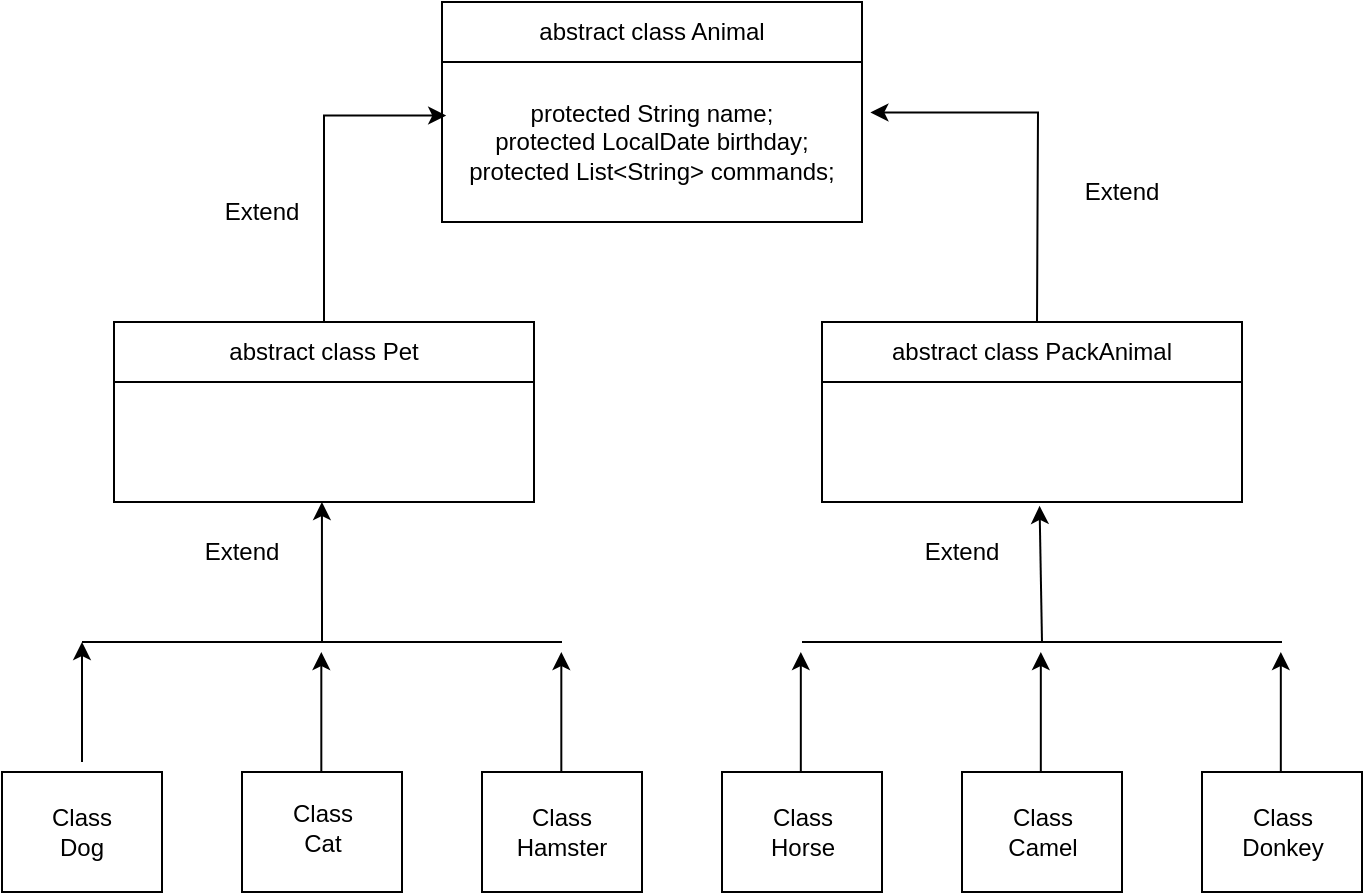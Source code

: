 <mxfile version="21.3.4" type="device">
  <diagram id="C5RBs43oDa-KdzZeNtuy" name="Page-1">
    <mxGraphModel dx="1046" dy="641" grid="1" gridSize="10" guides="1" tooltips="1" connect="1" arrows="1" fold="1" page="1" pageScale="1" pageWidth="827" pageHeight="1169" math="0" shadow="0">
      <root>
        <mxCell id="WIyWlLk6GJQsqaUBKTNV-0" />
        <mxCell id="WIyWlLk6GJQsqaUBKTNV-1" parent="WIyWlLk6GJQsqaUBKTNV-0" />
        <mxCell id="oNhzkfZ4SD26EF_EiLv--9" value="" style="rounded=0;whiteSpace=wrap;html=1;" vertex="1" parent="WIyWlLk6GJQsqaUBKTNV-1">
          <mxGeometry x="40" y="425" width="80" height="60" as="geometry" />
        </mxCell>
        <mxCell id="oNhzkfZ4SD26EF_EiLv--1" value="abstract class Animal" style="swimlane;fontStyle=0;childLayout=stackLayout;horizontal=1;startSize=30;horizontalStack=0;resizeParent=1;resizeParentMax=0;resizeLast=0;collapsible=1;marginBottom=0;whiteSpace=wrap;html=1;" vertex="1" parent="WIyWlLk6GJQsqaUBKTNV-1">
          <mxGeometry x="260" y="40" width="210" height="110" as="geometry" />
        </mxCell>
        <mxCell id="oNhzkfZ4SD26EF_EiLv--2" value="&lt;div style=&quot;&quot;&gt;&lt;span style=&quot;background-color: initial;&quot;&gt;protected String name;&lt;/span&gt;&lt;/div&gt;&lt;div style=&quot;&quot;&gt;&lt;span style=&quot;background-color: initial;&quot;&gt;protected LocalDate birthday;&lt;/span&gt;&lt;/div&gt;protected List&amp;lt;String&amp;gt; commands;" style="text;strokeColor=none;fillColor=none;align=center;verticalAlign=middle;spacingLeft=4;spacingRight=4;overflow=hidden;points=[[0,0.5],[1,0.5]];portConstraint=eastwest;rotatable=0;whiteSpace=wrap;html=1;" vertex="1" parent="oNhzkfZ4SD26EF_EiLv--1">
          <mxGeometry y="30" width="210" height="80" as="geometry" />
        </mxCell>
        <mxCell id="oNhzkfZ4SD26EF_EiLv--5" value="Class&lt;br&gt;Dog" style="text;html=1;strokeColor=none;fillColor=none;align=center;verticalAlign=middle;whiteSpace=wrap;rounded=0;" vertex="1" parent="WIyWlLk6GJQsqaUBKTNV-1">
          <mxGeometry x="45" y="430" width="70" height="50" as="geometry" />
        </mxCell>
        <mxCell id="oNhzkfZ4SD26EF_EiLv--22" style="edgeStyle=orthogonalEdgeStyle;rounded=0;orthogonalLoop=1;jettySize=auto;html=1;entryX=0.01;entryY=0.335;entryDx=0;entryDy=0;entryPerimeter=0;" edge="1" parent="WIyWlLk6GJQsqaUBKTNV-1" source="oNhzkfZ4SD26EF_EiLv--7" target="oNhzkfZ4SD26EF_EiLv--2">
          <mxGeometry relative="1" as="geometry">
            <mxPoint x="250" y="90" as="targetPoint" />
          </mxGeometry>
        </mxCell>
        <mxCell id="oNhzkfZ4SD26EF_EiLv--7" value="abstract class Pet" style="swimlane;fontStyle=0;childLayout=stackLayout;horizontal=1;startSize=30;horizontalStack=0;resizeParent=1;resizeParentMax=0;resizeLast=0;collapsible=1;marginBottom=0;whiteSpace=wrap;html=1;" vertex="1" parent="WIyWlLk6GJQsqaUBKTNV-1">
          <mxGeometry x="96" y="200" width="210" height="90" as="geometry" />
        </mxCell>
        <mxCell id="oNhzkfZ4SD26EF_EiLv--8" value="&lt;div style=&quot;&quot;&gt;&lt;/div&gt;" style="text;strokeColor=none;fillColor=none;align=center;verticalAlign=middle;spacingLeft=4;spacingRight=4;overflow=hidden;points=[[0,0.5],[1,0.5]];portConstraint=eastwest;rotatable=0;whiteSpace=wrap;html=1;" vertex="1" parent="oNhzkfZ4SD26EF_EiLv--7">
          <mxGeometry y="30" width="210" height="60" as="geometry" />
        </mxCell>
        <mxCell id="oNhzkfZ4SD26EF_EiLv--12" value="" style="endArrow=classic;html=1;rounded=0;entryX=0.495;entryY=1;entryDx=0;entryDy=0;entryPerimeter=0;" edge="1" parent="WIyWlLk6GJQsqaUBKTNV-1" target="oNhzkfZ4SD26EF_EiLv--8">
          <mxGeometry width="50" height="50" relative="1" as="geometry">
            <mxPoint x="200" y="360" as="sourcePoint" />
            <mxPoint x="200" y="350" as="targetPoint" />
          </mxGeometry>
        </mxCell>
        <mxCell id="oNhzkfZ4SD26EF_EiLv--13" value="" style="endArrow=none;html=1;rounded=0;" edge="1" parent="WIyWlLk6GJQsqaUBKTNV-1">
          <mxGeometry width="50" height="50" relative="1" as="geometry">
            <mxPoint x="80" y="360" as="sourcePoint" />
            <mxPoint x="320" y="360" as="targetPoint" />
          </mxGeometry>
        </mxCell>
        <mxCell id="oNhzkfZ4SD26EF_EiLv--23" style="edgeStyle=orthogonalEdgeStyle;rounded=0;orthogonalLoop=1;jettySize=auto;html=1;exitX=0.5;exitY=0;exitDx=0;exitDy=0;entryX=1.02;entryY=0.315;entryDx=0;entryDy=0;entryPerimeter=0;" edge="1" parent="WIyWlLk6GJQsqaUBKTNV-1" target="oNhzkfZ4SD26EF_EiLv--2">
          <mxGeometry relative="1" as="geometry">
            <mxPoint x="500" y="100" as="targetPoint" />
            <mxPoint x="557.5" y="200" as="sourcePoint" />
          </mxGeometry>
        </mxCell>
        <mxCell id="oNhzkfZ4SD26EF_EiLv--18" value="Extend" style="text;html=1;strokeColor=none;fillColor=none;align=center;verticalAlign=middle;whiteSpace=wrap;rounded=0;" vertex="1" parent="WIyWlLk6GJQsqaUBKTNV-1">
          <mxGeometry x="140" y="130" width="60" height="30" as="geometry" />
        </mxCell>
        <mxCell id="oNhzkfZ4SD26EF_EiLv--19" value="Extend" style="text;html=1;strokeColor=none;fillColor=none;align=center;verticalAlign=middle;whiteSpace=wrap;rounded=0;" vertex="1" parent="WIyWlLk6GJQsqaUBKTNV-1">
          <mxGeometry x="130" y="300" width="60" height="30" as="geometry" />
        </mxCell>
        <mxCell id="oNhzkfZ4SD26EF_EiLv--20" value="Extend" style="text;html=1;strokeColor=none;fillColor=none;align=center;verticalAlign=middle;whiteSpace=wrap;rounded=0;" vertex="1" parent="WIyWlLk6GJQsqaUBKTNV-1">
          <mxGeometry x="490" y="300" width="60" height="30" as="geometry" />
        </mxCell>
        <mxCell id="oNhzkfZ4SD26EF_EiLv--21" value="Extend" style="text;html=1;strokeColor=none;fillColor=none;align=center;verticalAlign=middle;whiteSpace=wrap;rounded=0;" vertex="1" parent="WIyWlLk6GJQsqaUBKTNV-1">
          <mxGeometry x="570" y="120" width="60" height="30" as="geometry" />
        </mxCell>
        <mxCell id="oNhzkfZ4SD26EF_EiLv--25" value="" style="endArrow=none;html=1;rounded=0;" edge="1" parent="WIyWlLk6GJQsqaUBKTNV-1">
          <mxGeometry width="50" height="50" relative="1" as="geometry">
            <mxPoint x="440" y="360" as="sourcePoint" />
            <mxPoint x="680" y="360" as="targetPoint" />
          </mxGeometry>
        </mxCell>
        <mxCell id="oNhzkfZ4SD26EF_EiLv--26" value="" style="rounded=0;whiteSpace=wrap;html=1;" vertex="1" parent="WIyWlLk6GJQsqaUBKTNV-1">
          <mxGeometry x="160" y="425" width="80" height="60" as="geometry" />
        </mxCell>
        <mxCell id="oNhzkfZ4SD26EF_EiLv--27" value="" style="rounded=0;whiteSpace=wrap;html=1;" vertex="1" parent="WIyWlLk6GJQsqaUBKTNV-1">
          <mxGeometry x="280" y="425" width="80" height="60" as="geometry" />
        </mxCell>
        <mxCell id="oNhzkfZ4SD26EF_EiLv--30" value="" style="rounded=0;whiteSpace=wrap;html=1;" vertex="1" parent="WIyWlLk6GJQsqaUBKTNV-1">
          <mxGeometry x="400" y="425" width="80" height="60" as="geometry" />
        </mxCell>
        <mxCell id="oNhzkfZ4SD26EF_EiLv--31" value="" style="rounded=0;whiteSpace=wrap;html=1;" vertex="1" parent="WIyWlLk6GJQsqaUBKTNV-1">
          <mxGeometry x="520" y="425" width="80" height="60" as="geometry" />
        </mxCell>
        <mxCell id="oNhzkfZ4SD26EF_EiLv--32" value="" style="rounded=0;whiteSpace=wrap;html=1;" vertex="1" parent="WIyWlLk6GJQsqaUBKTNV-1">
          <mxGeometry x="640" y="425" width="80" height="60" as="geometry" />
        </mxCell>
        <mxCell id="oNhzkfZ4SD26EF_EiLv--34" value="Class&lt;br&gt;Cat" style="text;html=1;strokeColor=none;fillColor=none;align=center;verticalAlign=middle;whiteSpace=wrap;rounded=0;" vertex="1" parent="WIyWlLk6GJQsqaUBKTNV-1">
          <mxGeometry x="171" y="435" width="59" height="35" as="geometry" />
        </mxCell>
        <mxCell id="oNhzkfZ4SD26EF_EiLv--35" value="Class&lt;br&gt;Hamster" style="text;html=1;strokeColor=none;fillColor=none;align=center;verticalAlign=middle;whiteSpace=wrap;rounded=0;" vertex="1" parent="WIyWlLk6GJQsqaUBKTNV-1">
          <mxGeometry x="290" y="440" width="60" height="30" as="geometry" />
        </mxCell>
        <mxCell id="oNhzkfZ4SD26EF_EiLv--36" value="" style="endArrow=classic;html=1;rounded=0;" edge="1" parent="WIyWlLk6GJQsqaUBKTNV-1">
          <mxGeometry width="50" height="50" relative="1" as="geometry">
            <mxPoint x="80" y="420" as="sourcePoint" />
            <mxPoint x="80" y="360" as="targetPoint" />
          </mxGeometry>
        </mxCell>
        <mxCell id="oNhzkfZ4SD26EF_EiLv--38" value="" style="endArrow=classic;html=1;rounded=0;" edge="1" parent="WIyWlLk6GJQsqaUBKTNV-1">
          <mxGeometry width="50" height="50" relative="1" as="geometry">
            <mxPoint x="199.66" y="425" as="sourcePoint" />
            <mxPoint x="199.66" y="365" as="targetPoint" />
          </mxGeometry>
        </mxCell>
        <mxCell id="oNhzkfZ4SD26EF_EiLv--39" value="" style="endArrow=classic;html=1;rounded=0;" edge="1" parent="WIyWlLk6GJQsqaUBKTNV-1">
          <mxGeometry width="50" height="50" relative="1" as="geometry">
            <mxPoint x="319.66" y="425" as="sourcePoint" />
            <mxPoint x="319.66" y="365" as="targetPoint" />
          </mxGeometry>
        </mxCell>
        <mxCell id="oNhzkfZ4SD26EF_EiLv--42" value="" style="endArrow=classic;html=1;rounded=0;" edge="1" parent="WIyWlLk6GJQsqaUBKTNV-1">
          <mxGeometry width="50" height="50" relative="1" as="geometry">
            <mxPoint x="439.41" y="425" as="sourcePoint" />
            <mxPoint x="439.41" y="365" as="targetPoint" />
          </mxGeometry>
        </mxCell>
        <mxCell id="oNhzkfZ4SD26EF_EiLv--43" value="" style="endArrow=classic;html=1;rounded=0;" edge="1" parent="WIyWlLk6GJQsqaUBKTNV-1">
          <mxGeometry width="50" height="50" relative="1" as="geometry">
            <mxPoint x="559.41" y="425" as="sourcePoint" />
            <mxPoint x="559.41" y="365" as="targetPoint" />
          </mxGeometry>
        </mxCell>
        <mxCell id="oNhzkfZ4SD26EF_EiLv--44" value="" style="endArrow=classic;html=1;rounded=0;" edge="1" parent="WIyWlLk6GJQsqaUBKTNV-1">
          <mxGeometry width="50" height="50" relative="1" as="geometry">
            <mxPoint x="679.41" y="425" as="sourcePoint" />
            <mxPoint x="679.41" y="365" as="targetPoint" />
          </mxGeometry>
        </mxCell>
        <mxCell id="oNhzkfZ4SD26EF_EiLv--45" value="abstract class PackAnimal" style="swimlane;fontStyle=0;childLayout=stackLayout;horizontal=1;startSize=30;horizontalStack=0;resizeParent=1;resizeParentMax=0;resizeLast=0;collapsible=1;marginBottom=0;whiteSpace=wrap;html=1;" vertex="1" parent="WIyWlLk6GJQsqaUBKTNV-1">
          <mxGeometry x="450" y="200" width="210" height="90" as="geometry" />
        </mxCell>
        <mxCell id="oNhzkfZ4SD26EF_EiLv--46" value="&lt;div style=&quot;&quot;&gt;&lt;/div&gt;" style="text;strokeColor=none;fillColor=none;align=center;verticalAlign=middle;spacingLeft=4;spacingRight=4;overflow=hidden;points=[[0,0.5],[1,0.5]];portConstraint=eastwest;rotatable=0;whiteSpace=wrap;html=1;" vertex="1" parent="oNhzkfZ4SD26EF_EiLv--45">
          <mxGeometry y="30" width="210" height="60" as="geometry" />
        </mxCell>
        <mxCell id="oNhzkfZ4SD26EF_EiLv--48" value="" style="endArrow=classic;html=1;rounded=0;entryX=0.518;entryY=1.032;entryDx=0;entryDy=0;entryPerimeter=0;" edge="1" parent="WIyWlLk6GJQsqaUBKTNV-1" target="oNhzkfZ4SD26EF_EiLv--46">
          <mxGeometry width="50" height="50" relative="1" as="geometry">
            <mxPoint x="560" y="360" as="sourcePoint" />
            <mxPoint x="530" y="250" as="targetPoint" />
          </mxGeometry>
        </mxCell>
        <mxCell id="oNhzkfZ4SD26EF_EiLv--49" value="Class&lt;br&gt;Horse" style="text;html=1;strokeColor=none;fillColor=none;align=center;verticalAlign=middle;whiteSpace=wrap;rounded=0;" vertex="1" parent="WIyWlLk6GJQsqaUBKTNV-1">
          <mxGeometry x="411" y="437.5" width="59" height="35" as="geometry" />
        </mxCell>
        <mxCell id="oNhzkfZ4SD26EF_EiLv--50" value="Class&lt;br&gt;Camel" style="text;html=1;strokeColor=none;fillColor=none;align=center;verticalAlign=middle;whiteSpace=wrap;rounded=0;" vertex="1" parent="WIyWlLk6GJQsqaUBKTNV-1">
          <mxGeometry x="530.5" y="437.5" width="59" height="35" as="geometry" />
        </mxCell>
        <mxCell id="oNhzkfZ4SD26EF_EiLv--51" value="Class&lt;br&gt;Donkey" style="text;html=1;strokeColor=none;fillColor=none;align=center;verticalAlign=middle;whiteSpace=wrap;rounded=0;" vertex="1" parent="WIyWlLk6GJQsqaUBKTNV-1">
          <mxGeometry x="650.5" y="437.5" width="59" height="35" as="geometry" />
        </mxCell>
      </root>
    </mxGraphModel>
  </diagram>
</mxfile>
